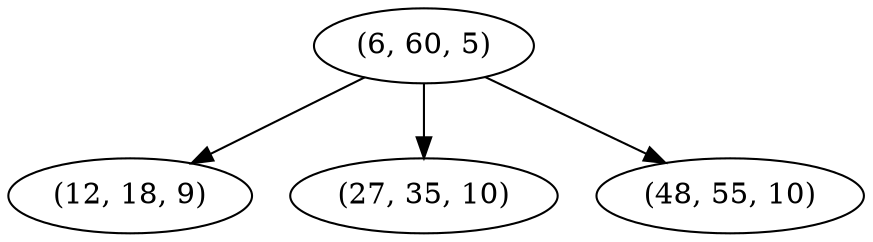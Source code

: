 digraph tree {
    "(6, 60, 5)";
    "(12, 18, 9)";
    "(27, 35, 10)";
    "(48, 55, 10)";
    "(6, 60, 5)" -> "(12, 18, 9)";
    "(6, 60, 5)" -> "(27, 35, 10)";
    "(6, 60, 5)" -> "(48, 55, 10)";
}
